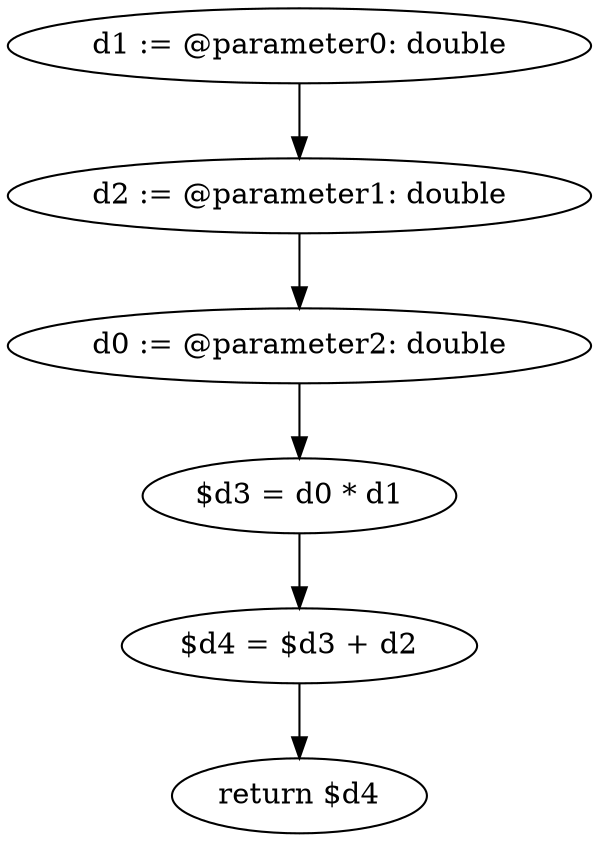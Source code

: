 digraph "unitGraph" {
    "d1 := @parameter0: double"
    "d2 := @parameter1: double"
    "d0 := @parameter2: double"
    "$d3 = d0 * d1"
    "$d4 = $d3 + d2"
    "return $d4"
    "d1 := @parameter0: double"->"d2 := @parameter1: double";
    "d2 := @parameter1: double"->"d0 := @parameter2: double";
    "d0 := @parameter2: double"->"$d3 = d0 * d1";
    "$d3 = d0 * d1"->"$d4 = $d3 + d2";
    "$d4 = $d3 + d2"->"return $d4";
}
